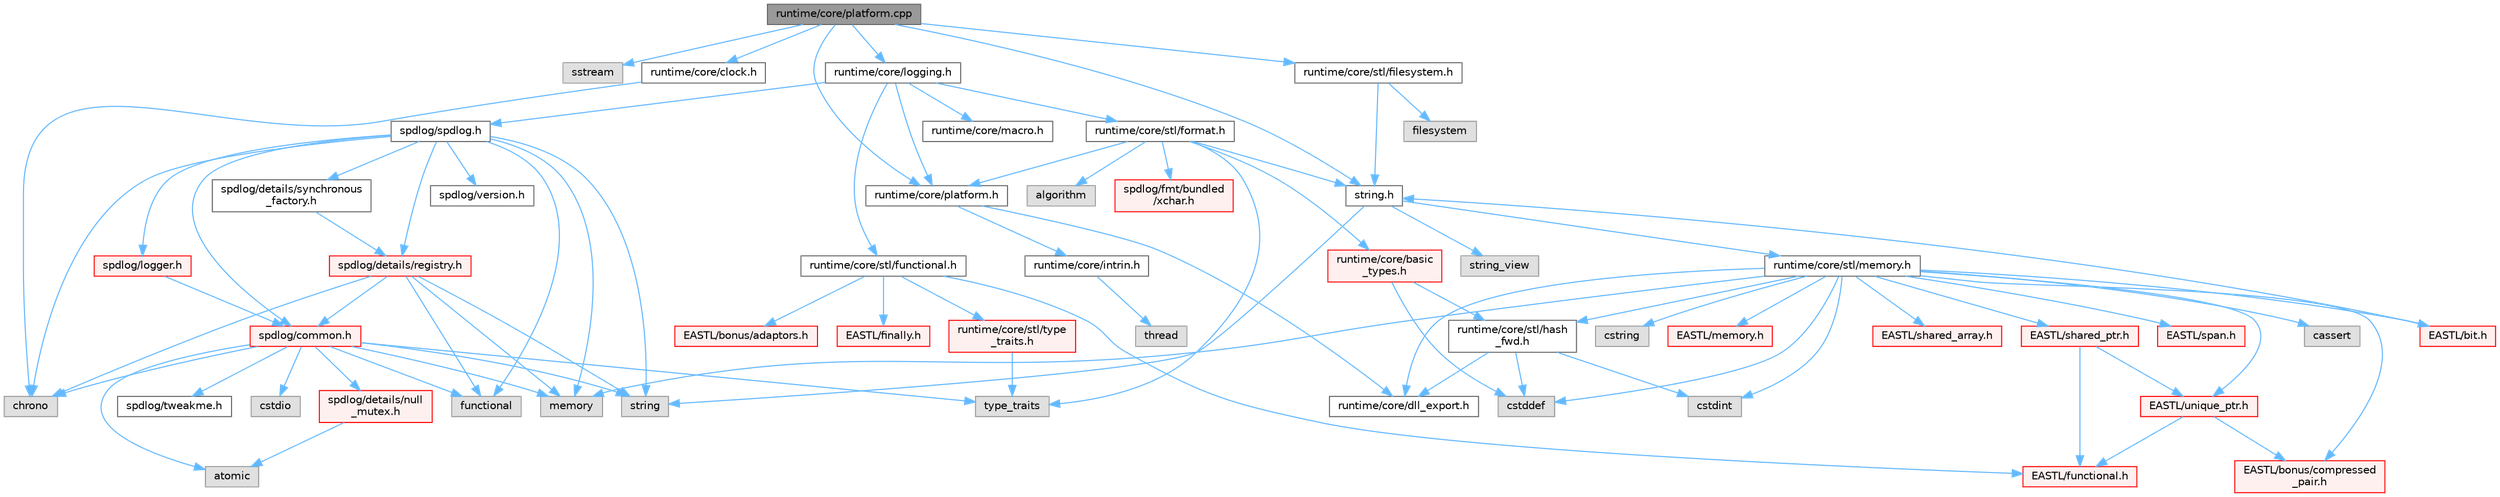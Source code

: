 digraph "runtime/core/platform.cpp"
{
 // LATEX_PDF_SIZE
  bgcolor="transparent";
  edge [fontname=Helvetica,fontsize=10,labelfontname=Helvetica,labelfontsize=10];
  node [fontname=Helvetica,fontsize=10,shape=box,height=0.2,width=0.4];
  Node1 [id="Node000001",label="runtime/core/platform.cpp",height=0.2,width=0.4,color="gray40", fillcolor="grey60", style="filled", fontcolor="black",tooltip=" "];
  Node1 -> Node2 [id="edge1_Node000001_Node000002",color="steelblue1",style="solid",tooltip=" "];
  Node2 [id="Node000002",label="sstream",height=0.2,width=0.4,color="grey60", fillcolor="#E0E0E0", style="filled",tooltip=" "];
  Node1 -> Node3 [id="edge2_Node000001_Node000003",color="steelblue1",style="solid",tooltip=" "];
  Node3 [id="Node000003",label="runtime/core/clock.h",height=0.2,width=0.4,color="grey40", fillcolor="white", style="filled",URL="$clock_8h.html",tooltip=" "];
  Node3 -> Node4 [id="edge3_Node000003_Node000004",color="steelblue1",style="solid",tooltip=" "];
  Node4 [id="Node000004",label="chrono",height=0.2,width=0.4,color="grey60", fillcolor="#E0E0E0", style="filled",tooltip=" "];
  Node1 -> Node5 [id="edge4_Node000001_Node000005",color="steelblue1",style="solid",tooltip=" "];
  Node5 [id="Node000005",label="runtime/core/platform.h",height=0.2,width=0.4,color="grey40", fillcolor="white", style="filled",URL="$core_2_platform_8h.html",tooltip=" "];
  Node5 -> Node6 [id="edge5_Node000005_Node000006",color="steelblue1",style="solid",tooltip=" "];
  Node6 [id="Node000006",label="runtime/core/dll_export.h",height=0.2,width=0.4,color="grey40", fillcolor="white", style="filled",URL="$dll__export_8h.html",tooltip=" "];
  Node5 -> Node7 [id="edge6_Node000005_Node000007",color="steelblue1",style="solid",tooltip=" "];
  Node7 [id="Node000007",label="runtime/core/intrin.h",height=0.2,width=0.4,color="grey40", fillcolor="white", style="filled",URL="$intrin_8h.html",tooltip=" "];
  Node7 -> Node8 [id="edge7_Node000007_Node000008",color="steelblue1",style="solid",tooltip=" "];
  Node8 [id="Node000008",label="thread",height=0.2,width=0.4,color="grey60", fillcolor="#E0E0E0", style="filled",tooltip=" "];
  Node1 -> Node9 [id="edge8_Node000001_Node000009",color="steelblue1",style="solid",tooltip=" "];
  Node9 [id="Node000009",label="runtime/core/logging.h",height=0.2,width=0.4,color="grey40", fillcolor="white", style="filled",URL="$logging_8h.html",tooltip=" "];
  Node9 -> Node10 [id="edge9_Node000009_Node000010",color="steelblue1",style="solid",tooltip=" "];
  Node10 [id="Node000010",label="spdlog/spdlog.h",height=0.2,width=0.4,color="grey40", fillcolor="white", style="filled",URL="$spdlog_8h.html",tooltip=" "];
  Node10 -> Node11 [id="edge10_Node000010_Node000011",color="steelblue1",style="solid",tooltip=" "];
  Node11 [id="Node000011",label="spdlog/common.h",height=0.2,width=0.4,color="red", fillcolor="#FFF0F0", style="filled",URL="$common_8h.html",tooltip=" "];
  Node11 -> Node12 [id="edge11_Node000011_Node000012",color="steelblue1",style="solid",tooltip=" "];
  Node12 [id="Node000012",label="spdlog/details/null\l_mutex.h",height=0.2,width=0.4,color="red", fillcolor="#FFF0F0", style="filled",URL="$null__mutex_8h.html",tooltip=" "];
  Node12 -> Node13 [id="edge12_Node000012_Node000013",color="steelblue1",style="solid",tooltip=" "];
  Node13 [id="Node000013",label="atomic",height=0.2,width=0.4,color="grey60", fillcolor="#E0E0E0", style="filled",tooltip=" "];
  Node11 -> Node15 [id="edge13_Node000011_Node000015",color="steelblue1",style="solid",tooltip=" "];
  Node15 [id="Node000015",label="spdlog/tweakme.h",height=0.2,width=0.4,color="grey40", fillcolor="white", style="filled",URL="$tweakme_8h.html",tooltip=" "];
  Node11 -> Node13 [id="edge14_Node000011_Node000013",color="steelblue1",style="solid",tooltip=" "];
  Node11 -> Node4 [id="edge15_Node000011_Node000004",color="steelblue1",style="solid",tooltip=" "];
  Node11 -> Node16 [id="edge16_Node000011_Node000016",color="steelblue1",style="solid",tooltip=" "];
  Node16 [id="Node000016",label="cstdio",height=0.2,width=0.4,color="grey60", fillcolor="#E0E0E0", style="filled",tooltip=" "];
  Node11 -> Node18 [id="edge17_Node000011_Node000018",color="steelblue1",style="solid",tooltip=" "];
  Node18 [id="Node000018",label="functional",height=0.2,width=0.4,color="grey60", fillcolor="#E0E0E0", style="filled",tooltip=" "];
  Node11 -> Node20 [id="edge18_Node000011_Node000020",color="steelblue1",style="solid",tooltip=" "];
  Node20 [id="Node000020",label="memory",height=0.2,width=0.4,color="grey60", fillcolor="#E0E0E0", style="filled",tooltip=" "];
  Node11 -> Node21 [id="edge19_Node000011_Node000021",color="steelblue1",style="solid",tooltip=" "];
  Node21 [id="Node000021",label="string",height=0.2,width=0.4,color="grey60", fillcolor="#E0E0E0", style="filled",tooltip=" "];
  Node11 -> Node22 [id="edge20_Node000011_Node000022",color="steelblue1",style="solid",tooltip=" "];
  Node22 [id="Node000022",label="type_traits",height=0.2,width=0.4,color="grey60", fillcolor="#E0E0E0", style="filled",tooltip=" "];
  Node10 -> Node183 [id="edge21_Node000010_Node000183",color="steelblue1",style="solid",tooltip=" "];
  Node183 [id="Node000183",label="spdlog/details/registry.h",height=0.2,width=0.4,color="red", fillcolor="#FFF0F0", style="filled",URL="$registry_8h.html",tooltip=" "];
  Node183 -> Node11 [id="edge22_Node000183_Node000011",color="steelblue1",style="solid",tooltip=" "];
  Node183 -> Node4 [id="edge23_Node000183_Node000004",color="steelblue1",style="solid",tooltip=" "];
  Node183 -> Node18 [id="edge24_Node000183_Node000018",color="steelblue1",style="solid",tooltip=" "];
  Node183 -> Node20 [id="edge25_Node000183_Node000020",color="steelblue1",style="solid",tooltip=" "];
  Node183 -> Node21 [id="edge26_Node000183_Node000021",color="steelblue1",style="solid",tooltip=" "];
  Node10 -> Node188 [id="edge27_Node000010_Node000188",color="steelblue1",style="solid",tooltip=" "];
  Node188 [id="Node000188",label="spdlog/details/synchronous\l_factory.h",height=0.2,width=0.4,color="grey40", fillcolor="white", style="filled",URL="$synchronous__factory_8h.html",tooltip=" "];
  Node188 -> Node183 [id="edge28_Node000188_Node000183",color="steelblue1",style="solid",tooltip=" "];
  Node10 -> Node189 [id="edge29_Node000010_Node000189",color="steelblue1",style="solid",tooltip=" "];
  Node189 [id="Node000189",label="spdlog/logger.h",height=0.2,width=0.4,color="red", fillcolor="#FFF0F0", style="filled",URL="$logger_8h.html",tooltip=" "];
  Node189 -> Node11 [id="edge30_Node000189_Node000011",color="steelblue1",style="solid",tooltip=" "];
  Node10 -> Node195 [id="edge31_Node000010_Node000195",color="steelblue1",style="solid",tooltip=" "];
  Node195 [id="Node000195",label="spdlog/version.h",height=0.2,width=0.4,color="grey40", fillcolor="white", style="filled",URL="$spdlog_2include_2spdlog_2version_8h.html",tooltip=" "];
  Node10 -> Node4 [id="edge32_Node000010_Node000004",color="steelblue1",style="solid",tooltip=" "];
  Node10 -> Node18 [id="edge33_Node000010_Node000018",color="steelblue1",style="solid",tooltip=" "];
  Node10 -> Node20 [id="edge34_Node000010_Node000020",color="steelblue1",style="solid",tooltip=" "];
  Node10 -> Node21 [id="edge35_Node000010_Node000021",color="steelblue1",style="solid",tooltip=" "];
  Node9 -> Node196 [id="edge36_Node000009_Node000196",color="steelblue1",style="solid",tooltip=" "];
  Node196 [id="Node000196",label="runtime/core/stl/functional.h",height=0.2,width=0.4,color="grey40", fillcolor="white", style="filled",URL="$core_2stl_2functional_8h.html",tooltip=" "];
  Node196 -> Node197 [id="edge37_Node000196_Node000197",color="steelblue1",style="solid",tooltip=" "];
  Node197 [id="Node000197",label="runtime/core/stl/type\l_traits.h",height=0.2,width=0.4,color="red", fillcolor="#FFF0F0", style="filled",URL="$core_2stl_2type__traits_8h.html",tooltip=" "];
  Node197 -> Node22 [id="edge38_Node000197_Node000022",color="steelblue1",style="solid",tooltip=" "];
  Node196 -> Node198 [id="edge39_Node000196_Node000198",color="steelblue1",style="solid",tooltip=" "];
  Node198 [id="Node000198",label="EASTL/finally.h",height=0.2,width=0.4,color="red", fillcolor="#FFF0F0", style="filled",URL="$finally_8h.html",tooltip=" "];
  Node196 -> Node66 [id="edge40_Node000196_Node000066",color="steelblue1",style="solid",tooltip=" "];
  Node66 [id="Node000066",label="EASTL/functional.h",height=0.2,width=0.4,color="red", fillcolor="#FFF0F0", style="filled",URL="$_e_a_s_t_l_2include_2_e_a_s_t_l_2functional_8h.html",tooltip=" "];
  Node196 -> Node199 [id="edge41_Node000196_Node000199",color="steelblue1",style="solid",tooltip=" "];
  Node199 [id="Node000199",label="EASTL/bonus/adaptors.h",height=0.2,width=0.4,color="red", fillcolor="#FFF0F0", style="filled",URL="$adaptors_8h.html",tooltip=" "];
  Node9 -> Node200 [id="edge42_Node000009_Node000200",color="steelblue1",style="solid",tooltip=" "];
  Node200 [id="Node000200",label="runtime/core/macro.h",height=0.2,width=0.4,color="grey40", fillcolor="white", style="filled",URL="$macro_8h.html",tooltip=" "];
  Node9 -> Node201 [id="edge43_Node000009_Node000201",color="steelblue1",style="solid",tooltip=" "];
  Node201 [id="Node000201",label="runtime/core/stl/format.h",height=0.2,width=0.4,color="grey40", fillcolor="white", style="filled",URL="$core_2stl_2format_8h.html",tooltip=" "];
  Node201 -> Node22 [id="edge44_Node000201_Node000022",color="steelblue1",style="solid",tooltip=" "];
  Node201 -> Node177 [id="edge45_Node000201_Node000177",color="steelblue1",style="solid",tooltip=" "];
  Node177 [id="Node000177",label="algorithm",height=0.2,width=0.4,color="grey60", fillcolor="#E0E0E0", style="filled",tooltip=" "];
  Node201 -> Node202 [id="edge46_Node000201_Node000202",color="steelblue1",style="solid",tooltip=" "];
  Node202 [id="Node000202",label="spdlog/fmt/bundled\l/xchar.h",height=0.2,width=0.4,color="red", fillcolor="#FFF0F0", style="filled",URL="$bundled_2xchar_8h.html",tooltip=" "];
  Node201 -> Node212 [id="edge47_Node000201_Node000212",color="steelblue1",style="solid",tooltip=" "];
  Node212 [id="Node000212",label="runtime/core/basic\l_types.h",height=0.2,width=0.4,color="red", fillcolor="#FFF0F0", style="filled",URL="$basic__types_8h.html",tooltip=" "];
  Node212 -> Node32 [id="edge48_Node000212_Node000032",color="steelblue1",style="solid",tooltip=" "];
  Node32 [id="Node000032",label="cstddef",height=0.2,width=0.4,color="grey60", fillcolor="#E0E0E0", style="filled",tooltip=" "];
  Node212 -> Node171 [id="edge49_Node000212_Node000171",color="steelblue1",style="solid",tooltip=" "];
  Node171 [id="Node000171",label="runtime/core/stl/hash\l_fwd.h",height=0.2,width=0.4,color="grey40", fillcolor="white", style="filled",URL="$hash__fwd_8h.html",tooltip=" "];
  Node171 -> Node32 [id="edge50_Node000171_Node000032",color="steelblue1",style="solid",tooltip=" "];
  Node171 -> Node33 [id="edge51_Node000171_Node000033",color="steelblue1",style="solid",tooltip=" "];
  Node33 [id="Node000033",label="cstdint",height=0.2,width=0.4,color="grey60", fillcolor="#E0E0E0", style="filled",tooltip=" "];
  Node171 -> Node6 [id="edge52_Node000171_Node000006",color="steelblue1",style="solid",tooltip=" "];
  Node201 -> Node29 [id="edge53_Node000201_Node000029",color="steelblue1",style="solid",tooltip=" "];
  Node29 [id="Node000029",label="string.h",height=0.2,width=0.4,color="grey40", fillcolor="white", style="filled",URL="$string_8h.html",tooltip=" "];
  Node29 -> Node21 [id="edge54_Node000029_Node000021",color="steelblue1",style="solid",tooltip=" "];
  Node29 -> Node30 [id="edge55_Node000029_Node000030",color="steelblue1",style="solid",tooltip=" "];
  Node30 [id="Node000030",label="string_view",height=0.2,width=0.4,color="grey60", fillcolor="#E0E0E0", style="filled",tooltip=" "];
  Node29 -> Node31 [id="edge56_Node000029_Node000031",color="steelblue1",style="solid",tooltip=" "];
  Node31 [id="Node000031",label="runtime/core/stl/memory.h",height=0.2,width=0.4,color="grey40", fillcolor="white", style="filled",URL="$core_2stl_2memory_8h.html",tooltip=" "];
  Node31 -> Node32 [id="edge57_Node000031_Node000032",color="steelblue1",style="solid",tooltip=" "];
  Node31 -> Node33 [id="edge58_Node000031_Node000033",color="steelblue1",style="solid",tooltip=" "];
  Node31 -> Node34 [id="edge59_Node000031_Node000034",color="steelblue1",style="solid",tooltip=" "];
  Node34 [id="Node000034",label="cassert",height=0.2,width=0.4,color="grey60", fillcolor="#E0E0E0", style="filled",tooltip=" "];
  Node31 -> Node20 [id="edge60_Node000031_Node000020",color="steelblue1",style="solid",tooltip=" "];
  Node31 -> Node35 [id="edge61_Node000031_Node000035",color="steelblue1",style="solid",tooltip=" "];
  Node35 [id="Node000035",label="cstring",height=0.2,width=0.4,color="grey60", fillcolor="#E0E0E0", style="filled",tooltip=" "];
  Node31 -> Node36 [id="edge62_Node000031_Node000036",color="steelblue1",style="solid",tooltip=" "];
  Node36 [id="Node000036",label="EASTL/bit.h",height=0.2,width=0.4,color="red", fillcolor="#FFF0F0", style="filled",URL="$bit_8h.html",tooltip=" "];
  Node36 -> Node29 [id="edge63_Node000036_Node000029",color="steelblue1",style="solid",tooltip=" "];
  Node31 -> Node56 [id="edge64_Node000031_Node000056",color="steelblue1",style="solid",tooltip=" "];
  Node56 [id="Node000056",label="EASTL/memory.h",height=0.2,width=0.4,color="red", fillcolor="#FFF0F0", style="filled",URL="$_e_a_s_t_l_2include_2_e_a_s_t_l_2memory_8h.html",tooltip=" "];
  Node31 -> Node83 [id="edge65_Node000031_Node000083",color="steelblue1",style="solid",tooltip=" "];
  Node83 [id="Node000083",label="EASTL/shared_array.h",height=0.2,width=0.4,color="red", fillcolor="#FFF0F0", style="filled",URL="$shared__array_8h.html",tooltip=" "];
  Node31 -> Node85 [id="edge66_Node000031_Node000085",color="steelblue1",style="solid",tooltip=" "];
  Node85 [id="Node000085",label="EASTL/unique_ptr.h",height=0.2,width=0.4,color="red", fillcolor="#FFF0F0", style="filled",URL="$unique__ptr_8h.html",tooltip=" "];
  Node85 -> Node86 [id="edge67_Node000085_Node000086",color="steelblue1",style="solid",tooltip=" "];
  Node86 [id="Node000086",label="EASTL/bonus/compressed\l_pair.h",height=0.2,width=0.4,color="red", fillcolor="#FFF0F0", style="filled",URL="$compressed__pair_8h.html",tooltip=" "];
  Node85 -> Node66 [id="edge68_Node000085_Node000066",color="steelblue1",style="solid",tooltip=" "];
  Node31 -> Node88 [id="edge69_Node000031_Node000088",color="steelblue1",style="solid",tooltip=" "];
  Node88 [id="Node000088",label="EASTL/shared_ptr.h",height=0.2,width=0.4,color="red", fillcolor="#FFF0F0", style="filled",URL="$shared__ptr_8h.html",tooltip=" "];
  Node88 -> Node85 [id="edge70_Node000088_Node000085",color="steelblue1",style="solid",tooltip=" "];
  Node88 -> Node66 [id="edge71_Node000088_Node000066",color="steelblue1",style="solid",tooltip=" "];
  Node31 -> Node168 [id="edge72_Node000031_Node000168",color="steelblue1",style="solid",tooltip=" "];
  Node168 [id="Node000168",label="EASTL/span.h",height=0.2,width=0.4,color="red", fillcolor="#FFF0F0", style="filled",URL="$span_8h.html",tooltip=" "];
  Node31 -> Node86 [id="edge73_Node000031_Node000086",color="steelblue1",style="solid",tooltip=" "];
  Node31 -> Node6 [id="edge74_Node000031_Node000006",color="steelblue1",style="solid",tooltip=" "];
  Node31 -> Node171 [id="edge75_Node000031_Node000171",color="steelblue1",style="solid",tooltip=" "];
  Node201 -> Node5 [id="edge76_Node000201_Node000005",color="steelblue1",style="solid",tooltip=" "];
  Node9 -> Node5 [id="edge77_Node000009_Node000005",color="steelblue1",style="solid",tooltip=" "];
  Node1 -> Node29 [id="edge78_Node000001_Node000029",color="steelblue1",style="solid",tooltip=" "];
  Node1 -> Node220 [id="edge79_Node000001_Node000220",color="steelblue1",style="solid",tooltip=" "];
  Node220 [id="Node000220",label="runtime/core/stl/filesystem.h",height=0.2,width=0.4,color="grey40", fillcolor="white", style="filled",URL="$filesystem_8h.html",tooltip=" "];
  Node220 -> Node221 [id="edge80_Node000220_Node000221",color="steelblue1",style="solid",tooltip=" "];
  Node221 [id="Node000221",label="filesystem",height=0.2,width=0.4,color="grey60", fillcolor="#E0E0E0", style="filled",tooltip=" "];
  Node220 -> Node29 [id="edge81_Node000220_Node000029",color="steelblue1",style="solid",tooltip=" "];
}
